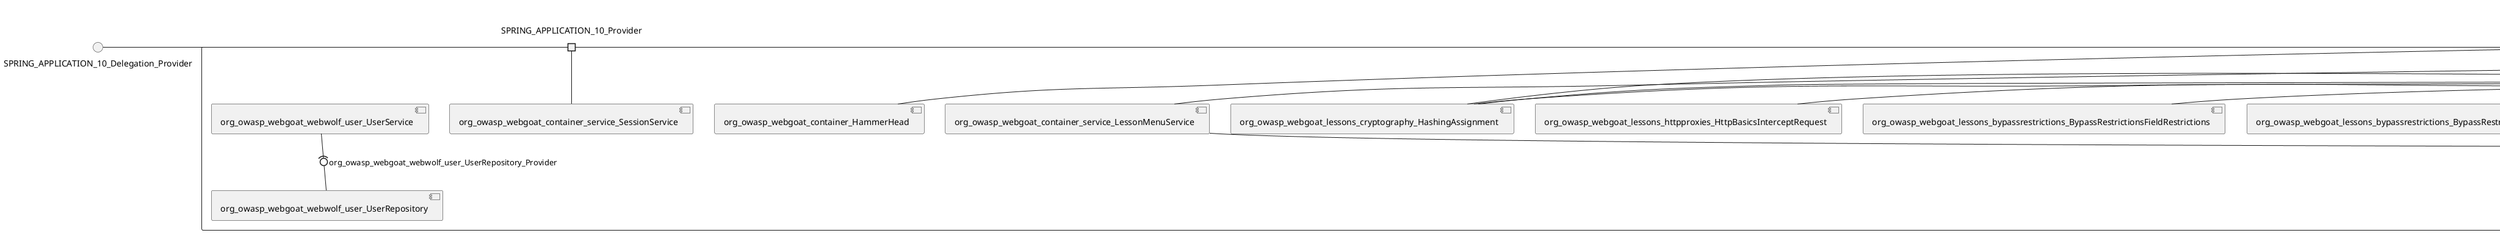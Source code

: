 @startuml
skinparam fixCircleLabelOverlapping true
skinparam componentStyle uml2
() SPRING_APPLICATION_10_Delegation_Provider
() SPRING_APPLICATION_11_Delegation_Provider
() SPRING_APPLICATION_2_Delegation_Provider
() SPRING_APPLICATION_3_Delegation_Provider
() SPRING_APPLICATION_4_Delegation_Provider
() SPRING_APPLICATION_5_Delegation_Provider
() SPRING_APPLICATION_6_Delegation_Provider
() SPRING_APPLICATION_7_Delegation_Provider
() SPRING_APPLICATION_8_Delegation_Provider
() SPRING_APPLICATION_9_Delegation_Provider
() SPRING_APPLICATION_BypassRestrictions_FieldRestrictions_POST_Delegation_Provider
() SPRING_APPLICATION_BypassRestrictions_frontendValidation_POST_Delegation_Provider
() SPRING_APPLICATION_ChromeDevTools_dummy_POST_Delegation_Provider
() SPRING_APPLICATION_ChromeDevTools_network_POST_Delegation_Provider
() SPRING_APPLICATION_CrossSiteScriptingStored_stored_xss_POST_Delegation_Provider
() SPRING_APPLICATION_CrossSiteScriptingStored_stored_xss_follow_up_POST_Delegation_Provider
() SPRING_APPLICATION_CrossSiteScripting_attack1_POST_Delegation_Provider
() SPRING_APPLICATION_CrossSiteScripting_attack3_POST_Delegation_Provider
() SPRING_APPLICATION_CrossSiteScripting_attack4_POST_Delegation_Provider
() SPRING_APPLICATION_CrossSiteScripting_attack5a_GET_Delegation_Provider
() SPRING_APPLICATION_CrossSiteScripting_attack6a_POST_Delegation_Provider
() SPRING_APPLICATION_CrossSiteScripting_dom_follow_up_POST_Delegation_Provider
() SPRING_APPLICATION_CrossSiteScripting_phone_home_xss_POST_Delegation_Provider
() SPRING_APPLICATION_CrossSiteScripting_quiz_GET_POST_Delegation_Provider
() SPRING_APPLICATION_Delegation_Provider
() SPRING_APPLICATION_GET_10_Delegation_Provider
() SPRING_APPLICATION_GET_11_Delegation_Provider
() SPRING_APPLICATION_GET_12_Delegation_Provider
() SPRING_APPLICATION_GET_13_Delegation_Provider
() SPRING_APPLICATION_GET_14_Delegation_Provider
() SPRING_APPLICATION_GET_2_Delegation_Provider
() SPRING_APPLICATION_GET_3_Delegation_Provider
() SPRING_APPLICATION_GET_4_Delegation_Provider
() SPRING_APPLICATION_GET_5_Delegation_Provider
() SPRING_APPLICATION_GET_6_Delegation_Provider
() SPRING_APPLICATION_GET_7_Delegation_Provider
() SPRING_APPLICATION_GET_8_Delegation_Provider
() SPRING_APPLICATION_GET_9_Delegation_Provider
() SPRING_APPLICATION_GET_Delegation_Provider
() SPRING_APPLICATION_HtmlTampering_task_POST_Delegation_Provider
() SPRING_APPLICATION_HttpBasics_attack1_POST_Delegation_Provider
() SPRING_APPLICATION_HttpBasics_attack2_POST_Delegation_Provider
() SPRING_APPLICATION_IDOR_diff_attributes_POST_Delegation_Provider
() SPRING_APPLICATION_IDOR_login_POST_Delegation_Provider
() SPRING_APPLICATION_IDOR_profile_alt_path_POST_Delegation_Provider
() SPRING_APPLICATION_InsecureDeserialization_task_POST_Delegation_Provider
() SPRING_APPLICATION_InsecureLogin_Delegation_Provider
() SPRING_APPLICATION_JWT_decode_POST_Delegation_Provider
() SPRING_APPLICATION_JWT_jku_Delegation_Provider
() SPRING_APPLICATION_JWT_kid_Delegation_Provider
() SPRING_APPLICATION_JWT_quiz_GET_POST_Delegation_Provider
() SPRING_APPLICATION_JWT_refresh_Delegation_Provider
() SPRING_APPLICATION_JWT_secret_POST_Delegation_Provider
() SPRING_APPLICATION_JWT_votings_Delegation_Provider
() SPRING_APPLICATION_LogSpoofing_log_bleeding_POST_Delegation_Provider
() SPRING_APPLICATION_LogSpoofing_log_spoofing_POST_Delegation_Provider
() SPRING_APPLICATION_POST_10_Delegation_Provider
() SPRING_APPLICATION_POST_11_Delegation_Provider
() SPRING_APPLICATION_POST_12_Delegation_Provider
() SPRING_APPLICATION_POST_13_Delegation_Provider
() SPRING_APPLICATION_POST_14_Delegation_Provider
() SPRING_APPLICATION_POST_15_Delegation_Provider
() SPRING_APPLICATION_POST_16_Delegation_Provider
() SPRING_APPLICATION_POST_17_Delegation_Provider
() SPRING_APPLICATION_POST_18_Delegation_Provider
() SPRING_APPLICATION_POST_2_Delegation_Provider
() SPRING_APPLICATION_POST_3_Delegation_Provider
() SPRING_APPLICATION_POST_4_Delegation_Provider
() SPRING_APPLICATION_POST_5_Delegation_Provider
() SPRING_APPLICATION_POST_6_Delegation_Provider
() SPRING_APPLICATION_POST_7_Delegation_Provider
() SPRING_APPLICATION_POST_8_Delegation_Provider
() SPRING_APPLICATION_POST_9_Delegation_Provider
() SPRING_APPLICATION_POST_Delegation_Provider
() SPRING_APPLICATION_PUT_Delegation_Provider
() SPRING_APPLICATION_PasswordReset_ForgotPassword_create_password_reset_link_POST_Delegation_Provider
() SPRING_APPLICATION_PasswordReset_SecurityQuestions_POST_Delegation_Provider
() SPRING_APPLICATION_PasswordReset_reset_Delegation_Provider
() SPRING_APPLICATION_PasswordReset_simple_mail_reset_POST_Delegation_Provider
() SPRING_APPLICATION_PathTraversal_profile_picture_GET_Delegation_Provider
() SPRING_APPLICATION_PathTraversal_profile_picture_fix_GET_Delegation_Provider
() SPRING_APPLICATION_PathTraversal_profile_upload_POST_Delegation_Provider
() SPRING_APPLICATION_PathTraversal_profile_upload_fix_POST_Delegation_Provider
() SPRING_APPLICATION_PathTraversal_profile_upload_remove_user_input_POST_Delegation_Provider
() SPRING_APPLICATION_PathTraversal_random_POST_Delegation_Provider
() SPRING_APPLICATION_PathTraversal_random_picture_GET_Delegation_Provider
() SPRING_APPLICATION_PathTraversal_zip_slip_Delegation_Provider
() SPRING_APPLICATION_SSRF_task1_POST_Delegation_Provider
() SPRING_APPLICATION_SSRF_task2_POST_Delegation_Provider
() SPRING_APPLICATION_SecurePasswords_assignment_POST_Delegation_Provider
() SPRING_APPLICATION_SqlInjectionAdvanced_attack6a_POST_Delegation_Provider
() SPRING_APPLICATION_SqlInjectionAdvanced_attack6b_POST_Delegation_Provider
() SPRING_APPLICATION_SqlInjectionAdvanced_challenge_Login_POST_Delegation_Provider
() SPRING_APPLICATION_SqlInjectionAdvanced_challenge_PUT_Delegation_Provider
() SPRING_APPLICATION_SqlInjectionAdvanced_quiz_GET_POST_Delegation_Provider
() SPRING_APPLICATION_SqlInjectionMitigations_attack10a_POST_Delegation_Provider
() SPRING_APPLICATION_SqlInjectionMitigations_attack10b_POST_Delegation_Provider
() SPRING_APPLICATION_SqlInjectionMitigations_attack12a_POST_Delegation_Provider
() SPRING_APPLICATION_SqlInjectionMitigations_servers_GET_Delegation_Provider
() SPRING_APPLICATION_SqlInjection_assignment5a_POST_Delegation_Provider
() SPRING_APPLICATION_SqlInjection_assignment5b_POST_Delegation_Provider
() SPRING_APPLICATION_SqlInjection_attack10_POST_Delegation_Provider
() SPRING_APPLICATION_SqlInjection_attack2_POST_Delegation_Provider
() SPRING_APPLICATION_SqlInjection_attack3_POST_Delegation_Provider
() SPRING_APPLICATION_SqlInjection_attack4_POST_Delegation_Provider
() SPRING_APPLICATION_SqlInjection_attack5_POST_Delegation_Provider
() SPRING_APPLICATION_SqlInjection_attack8_POST_Delegation_Provider
() SPRING_APPLICATION_SqlInjection_attack9_POST_Delegation_Provider
() SPRING_APPLICATION_SqlOnlyInputValidationOnKeywords_attack_POST_Delegation_Provider
() SPRING_APPLICATION_SqlOnlyInputValidation_attack_POST_Delegation_Provider
() SPRING_APPLICATION_VulnerableComponents_attack1_POST_Delegation_Provider
() SPRING_APPLICATION_WebWolf_GET_Delegation_Provider
() SPRING_APPLICATION_WebWolf_landing_Delegation_Provider
() SPRING_APPLICATION_WebWolf_mail_Delegation_Provider
() SPRING_APPLICATION_challenge_1_POST_Delegation_Provider
() SPRING_APPLICATION_challenge_5_POST_Delegation_Provider
() SPRING_APPLICATION_challenge_7_Delegation_Provider
() SPRING_APPLICATION_challenge_8_Delegation_Provider
() SPRING_APPLICATION_challenge_logo_Delegation_Provider
() SPRING_APPLICATION_cia_quiz_GET_POST_Delegation_Provider
() SPRING_APPLICATION_clientSideFiltering_attack1_POST_Delegation_Provider
() SPRING_APPLICATION_clientSideFiltering_challenge_store_coupons_GET_Delegation_Provider
() SPRING_APPLICATION_clientSideFiltering_getItForFree_POST_Delegation_Provider
() SPRING_APPLICATION_clientSideFiltering_salaries_GET_Delegation_Provider
() SPRING_APPLICATION_crypto_encoding_basic_auth_POST_Delegation_Provider
() SPRING_APPLICATION_crypto_encoding_xor_POST_Delegation_Provider
() SPRING_APPLICATION_crypto_hashing_POST_Delegation_Provider
() SPRING_APPLICATION_crypto_secure_defaults_POST_Delegation_Provider
() SPRING_APPLICATION_crypto_signing_verify_POST_Delegation_Provider
() SPRING_APPLICATION_csrf_feedback_message_POST_Delegation_Provider
() SPRING_APPLICATION_csrf_review_POST_Delegation_Provider
() SPRING_APPLICATION_files_GET_Delegation_Provider
() SPRING_APPLICATION_fileupload_POST_Delegation_Provider
() SPRING_APPLICATION_jwt_Delegation_Provider
() SPRING_APPLICATION_landing_Delegation_Provider
() SPRING_APPLICATION_lesson_template_Delegation_Provider
() SPRING_APPLICATION_login_oauth_mvc_GET_Delegation_Provider
() SPRING_APPLICATION_mail_DELETE_GET_POST_Delegation_Provider
() SPRING_APPLICATION_register_mvc_POST_Delegation_Provider
() SPRING_APPLICATION_registration_GET_Delegation_Provider
() SPRING_APPLICATION_requests_GET_Delegation_Provider
() SPRING_APPLICATION_scoreboard_data_GET_Delegation_Provider
() SPRING_APPLICATION_server_directory_GET_Delegation_Provider
() SPRING_APPLICATION_service_debug_labels_mvc_Delegation_Provider
() SPRING_APPLICATION_service_lessonoverview_mvc_GET_Delegation_Provider
() SPRING_APPLICATION_xxe_comments_GET_Delegation_Provider
rectangle System {
[org_owasp_webgoat_container_HammerHead] [[webgoat-webgoat.repository#_IygNQtrDEe-33YgVkhXKYA]]
[org_owasp_webgoat_container_WebWolfRedirect] [[webgoat-webgoat.repository#_IygNQtrDEe-33YgVkhXKYA]]
[org_owasp_webgoat_container_controller_StartLesson] [[webgoat-webgoat.repository#_IygNQtrDEe-33YgVkhXKYA]]
[org_owasp_webgoat_container_controller_Welcome] [[webgoat-webgoat.repository#_IygNQtrDEe-33YgVkhXKYA]]
[org_owasp_webgoat_container_i18n_PluginMessages_Provider] [[webgoat-webgoat.repository#_IygNQtrDEe-33YgVkhXKYA]]
[org_owasp_webgoat_container_report_ReportCardController] [[webgoat-webgoat.repository#_IygNQtrDEe-33YgVkhXKYA]]
[org_owasp_webgoat_container_service_EnvironmentService] [[webgoat-webgoat.repository#_IygNQtrDEe-33YgVkhXKYA]]
[org_owasp_webgoat_container_service_HintService] [[webgoat-webgoat.repository#_IygNQtrDEe-33YgVkhXKYA]]
[org_owasp_webgoat_container_service_LabelDebugService] [[webgoat-webgoat.repository#_IygNQtrDEe-33YgVkhXKYA]]
[org_owasp_webgoat_container_service_LabelService] [[webgoat-webgoat.repository#_IygNQtrDEe-33YgVkhXKYA]]
[org_owasp_webgoat_container_service_LessonInfoService] [[webgoat-webgoat.repository#_IygNQtrDEe-33YgVkhXKYA]]
[org_owasp_webgoat_container_service_LessonMenuService] [[webgoat-webgoat.repository#_IygNQtrDEe-33YgVkhXKYA]]
[org_owasp_webgoat_container_service_LessonProgressService] [[webgoat-webgoat.repository#_IygNQtrDEe-33YgVkhXKYA]]
[org_owasp_webgoat_container_service_RestartLessonService] [[webgoat-webgoat.repository#_IygNQtrDEe-33YgVkhXKYA]]
[org_owasp_webgoat_container_service_SessionService] [[webgoat-webgoat.repository#_IygNQtrDEe-33YgVkhXKYA]]
[org_owasp_webgoat_container_session_LessonSession_Provider] [[webgoat-webgoat.repository#_IygNQtrDEe-33YgVkhXKYA]]
[org_owasp_webgoat_container_users_RegistrationController] [[webgoat-webgoat.repository#_IygNQtrDEe-33YgVkhXKYA]]
[org_owasp_webgoat_container_users_Scoreboard] [[webgoat-webgoat.repository#_IygNQtrDEe-33YgVkhXKYA]]
[org_owasp_webgoat_container_users_UserProgressRepository] [[webgoat-webgoat.repository#_IygNQtrDEe-33YgVkhXKYA]]
[org_owasp_webgoat_container_users_UserRepository] [[webgoat-webgoat.repository#_IygNQtrDEe-33YgVkhXKYA]]
[org_owasp_webgoat_container_users_UserService] [[webgoat-webgoat.repository#_IygNQtrDEe-33YgVkhXKYA]]
[org_owasp_webgoat_lessons_authbypass_VerifyAccount] [[webgoat-webgoat.repository#_IygNQtrDEe-33YgVkhXKYA]]
[org_owasp_webgoat_lessons_bypassrestrictions_BypassRestrictionsFieldRestrictions] [[webgoat-webgoat.repository#_IygNQtrDEe-33YgVkhXKYA]]
[org_owasp_webgoat_lessons_bypassrestrictions_BypassRestrictionsFrontendValidation] [[webgoat-webgoat.repository#_IygNQtrDEe-33YgVkhXKYA]]
[org_owasp_webgoat_lessons_challenges_FlagController] [[webgoat-webgoat.repository#_IygNQtrDEe-33YgVkhXKYA]]
[org_owasp_webgoat_lessons_challenges_challenge1_Assignment1] [[webgoat-webgoat.repository#_IygNQtrDEe-33YgVkhXKYA]]
[org_owasp_webgoat_lessons_challenges_challenge1_ImageServlet] [[webgoat-webgoat.repository#_IygNQtrDEe-33YgVkhXKYA]]
[org_owasp_webgoat_lessons_challenges_challenge5_Assignment5] [[webgoat-webgoat.repository#_IygNQtrDEe-33YgVkhXKYA]]
[org_owasp_webgoat_lessons_challenges_challenge7_Assignment7] [[webgoat-webgoat.repository#_IygNQtrDEe-33YgVkhXKYA]]
[org_owasp_webgoat_lessons_challenges_challenge8_Assignment8] [[webgoat-webgoat.repository#_IygNQtrDEe-33YgVkhXKYA]]
[org_owasp_webgoat_lessons_chromedevtools_NetworkDummy] [[webgoat-webgoat.repository#_IygNQtrDEe-33YgVkhXKYA]]
[org_owasp_webgoat_lessons_chromedevtools_NetworkLesson] [[webgoat-webgoat.repository#_IygNQtrDEe-33YgVkhXKYA]]
[org_owasp_webgoat_lessons_cia_CIAQuiz] [[webgoat-webgoat.repository#_IygNQtrDEe-33YgVkhXKYA]]
[org_owasp_webgoat_lessons_clientsidefiltering_ClientSideFilteringAssignment] [[webgoat-webgoat.repository#_IygNQtrDEe-33YgVkhXKYA]]
[org_owasp_webgoat_lessons_clientsidefiltering_ClientSideFilteringFreeAssignment] [[webgoat-webgoat.repository#_IygNQtrDEe-33YgVkhXKYA]]
[org_owasp_webgoat_lessons_clientsidefiltering_Salaries] [[webgoat-webgoat.repository#_IygNQtrDEe-33YgVkhXKYA]]
[org_owasp_webgoat_lessons_clientsidefiltering_ShopEndpoint] [[webgoat-webgoat.repository#_IygNQtrDEe-33YgVkhXKYA]]
[org_owasp_webgoat_lessons_cryptography_EncodingAssignment] [[webgoat-webgoat.repository#_IygNQtrDEe-33YgVkhXKYA]]
[org_owasp_webgoat_lessons_cryptography_HashingAssignment] [[webgoat-webgoat.repository#_IygNQtrDEe-33YgVkhXKYA]]
[org_owasp_webgoat_lessons_cryptography_SecureDefaultsAssignment] [[webgoat-webgoat.repository#_IygNQtrDEe-33YgVkhXKYA]]
[org_owasp_webgoat_lessons_cryptography_SigningAssignment] [[webgoat-webgoat.repository#_IygNQtrDEe-33YgVkhXKYA]]
[org_owasp_webgoat_lessons_cryptography_XOREncodingAssignment] [[webgoat-webgoat.repository#_IygNQtrDEe-33YgVkhXKYA]]
[org_owasp_webgoat_lessons_csrf_CSRFConfirmFlag1] [[webgoat-webgoat.repository#_IygNQtrDEe-33YgVkhXKYA]]
[org_owasp_webgoat_lessons_csrf_CSRFFeedback] [[webgoat-webgoat.repository#_IygNQtrDEe-33YgVkhXKYA]]
[org_owasp_webgoat_lessons_csrf_CSRFGetFlag] [[webgoat-webgoat.repository#_IygNQtrDEe-33YgVkhXKYA]]
[org_owasp_webgoat_lessons_csrf_CSRFLogin] [[webgoat-webgoat.repository#_IygNQtrDEe-33YgVkhXKYA]]
[org_owasp_webgoat_lessons_csrf_ForgedReviews] [[webgoat-webgoat.repository#_IygNQtrDEe-33YgVkhXKYA]]
[org_owasp_webgoat_lessons_deserialization_InsecureDeserializationTask] [[webgoat-webgoat.repository#_IygNQtrDEe-33YgVkhXKYA]]
[org_owasp_webgoat_lessons_hijacksession_HijackSessionAssignment] [[webgoat-webgoat.repository#_IygNQtrDEe-33YgVkhXKYA]]
[org_owasp_webgoat_lessons_htmltampering_HtmlTamperingTask] [[webgoat-webgoat.repository#_IygNQtrDEe-33YgVkhXKYA]]
[org_owasp_webgoat_lessons_httpbasics_HttpBasicsLesson] [[webgoat-webgoat.repository#_IygNQtrDEe-33YgVkhXKYA]]
[org_owasp_webgoat_lessons_httpbasics_HttpBasicsQuiz] [[webgoat-webgoat.repository#_IygNQtrDEe-33YgVkhXKYA]]
[org_owasp_webgoat_lessons_httpproxies_HttpBasicsInterceptRequest] [[webgoat-webgoat.repository#_IygNQtrDEe-33YgVkhXKYA]]
[org_owasp_webgoat_lessons_idor_IDORDiffAttributes] [[webgoat-webgoat.repository#_IygNQtrDEe-33YgVkhXKYA]]
[org_owasp_webgoat_lessons_idor_IDOREditOtherProfile] [[webgoat-webgoat.repository#_IygNQtrDEe-33YgVkhXKYA]]
[org_owasp_webgoat_lessons_idor_IDORLogin] [[webgoat-webgoat.repository#_IygNQtrDEe-33YgVkhXKYA]]
[org_owasp_webgoat_lessons_idor_IDORViewOtherProfile] [[webgoat-webgoat.repository#_IygNQtrDEe-33YgVkhXKYA]]
[org_owasp_webgoat_lessons_idor_IDORViewOwnProfile] [[webgoat-webgoat.repository#_IygNQtrDEe-33YgVkhXKYA]]
[org_owasp_webgoat_lessons_idor_IDORViewOwnProfileAltUrl] [[webgoat-webgoat.repository#_IygNQtrDEe-33YgVkhXKYA]]
[org_owasp_webgoat_lessons_insecurelogin_InsecureLoginTask] [[webgoat-webgoat.repository#_IygNQtrDEe-33YgVkhXKYA]]
[org_owasp_webgoat_lessons_jwt_JWTDecodeEndpoint] [[webgoat-webgoat.repository#_IygNQtrDEe-33YgVkhXKYA]]
[org_owasp_webgoat_lessons_jwt_JWTQuiz] [[webgoat-webgoat.repository#_IygNQtrDEe-33YgVkhXKYA]]
[org_owasp_webgoat_lessons_jwt_JWTRefreshEndpoint] [[webgoat-webgoat.repository#_IygNQtrDEe-33YgVkhXKYA]]
[org_owasp_webgoat_lessons_jwt_JWTSecretKeyEndpoint] [[webgoat-webgoat.repository#_IygNQtrDEe-33YgVkhXKYA]]
[org_owasp_webgoat_lessons_jwt_JWTVotesEndpoint] [[webgoat-webgoat.repository#_IygNQtrDEe-33YgVkhXKYA]]
[org_owasp_webgoat_lessons_jwt_claimmisuse_JWTHeaderJKUEndpoint] [[webgoat-webgoat.repository#_IygNQtrDEe-33YgVkhXKYA]]
[org_owasp_webgoat_lessons_jwt_claimmisuse_JWTHeaderKIDEndpoint] [[webgoat-webgoat.repository#_IygNQtrDEe-33YgVkhXKYA]]
[org_owasp_webgoat_lessons_lessontemplate_SampleAttack] [[webgoat-webgoat.repository#_IygNQtrDEe-33YgVkhXKYA]]
[org_owasp_webgoat_lessons_logging_LogBleedingTask] [[webgoat-webgoat.repository#_IygNQtrDEe-33YgVkhXKYA]]
[org_owasp_webgoat_lessons_logging_LogSpoofingTask] [[webgoat-webgoat.repository#_IygNQtrDEe-33YgVkhXKYA]]
[org_owasp_webgoat_lessons_missingac_MissingFunctionACHiddenMenus] [[webgoat-webgoat.repository#_IygNQtrDEe-33YgVkhXKYA]]
[org_owasp_webgoat_lessons_missingac_MissingFunctionACUsers] [[webgoat-webgoat.repository#_IygNQtrDEe-33YgVkhXKYA]]
[org_owasp_webgoat_lessons_missingac_MissingFunctionACYourHash] [[webgoat-webgoat.repository#_IygNQtrDEe-33YgVkhXKYA]]
[org_owasp_webgoat_lessons_missingac_MissingFunctionACYourHashAdmin] [[webgoat-webgoat.repository#_IygNQtrDEe-33YgVkhXKYA]]
[org_owasp_webgoat_lessons_passwordreset_QuestionsAssignment] [[webgoat-webgoat.repository#_IygNQtrDEe-33YgVkhXKYA]]
[org_owasp_webgoat_lessons_passwordreset_ResetLinkAssignment] [[webgoat-webgoat.repository#_IygNQtrDEe-33YgVkhXKYA]]
[org_owasp_webgoat_lessons_passwordreset_ResetLinkAssignmentForgotPassword] [[webgoat-webgoat.repository#_IygNQtrDEe-33YgVkhXKYA]]
[org_owasp_webgoat_lessons_passwordreset_SecurityQuestionAssignment] [[webgoat-webgoat.repository#_IygNQtrDEe-33YgVkhXKYA]]
[org_owasp_webgoat_lessons_passwordreset_SimpleMailAssignment] [[webgoat-webgoat.repository#_IygNQtrDEe-33YgVkhXKYA]]
[org_owasp_webgoat_lessons_pathtraversal_ProfileUpload] [[webgoat-webgoat.repository#_IygNQtrDEe-33YgVkhXKYA]]
[org_owasp_webgoat_lessons_pathtraversal_ProfileUploadFix] [[webgoat-webgoat.repository#_IygNQtrDEe-33YgVkhXKYA]]
[org_owasp_webgoat_lessons_pathtraversal_ProfileUploadRemoveUserInput] [[webgoat-webgoat.repository#_IygNQtrDEe-33YgVkhXKYA]]
[org_owasp_webgoat_lessons_pathtraversal_ProfileUploadRetrieval] [[webgoat-webgoat.repository#_IygNQtrDEe-33YgVkhXKYA]]
[org_owasp_webgoat_lessons_pathtraversal_ProfileZipSlip] [[webgoat-webgoat.repository#_IygNQtrDEe-33YgVkhXKYA]]
[org_owasp_webgoat_lessons_securepasswords_SecurePasswordsAssignment] [[webgoat-webgoat.repository#_IygNQtrDEe-33YgVkhXKYA]]
[org_owasp_webgoat_lessons_spoofcookie_SpoofCookieAssignment] [[webgoat-webgoat.repository#_IygNQtrDEe-33YgVkhXKYA]]
[org_owasp_webgoat_lessons_sqlinjection_advanced_SqlInjectionChallenge] [[webgoat-webgoat.repository#_IygNQtrDEe-33YgVkhXKYA]]
[org_owasp_webgoat_lessons_sqlinjection_advanced_SqlInjectionChallengeLogin] [[webgoat-webgoat.repository#_IygNQtrDEe-33YgVkhXKYA]]
[org_owasp_webgoat_lessons_sqlinjection_advanced_SqlInjectionLesson6a] [[webgoat-webgoat.repository#_IygNQtrDEe-33YgVkhXKYA]]
[org_owasp_webgoat_lessons_sqlinjection_advanced_SqlInjectionLesson6b] [[webgoat-webgoat.repository#_IygNQtrDEe-33YgVkhXKYA]]
[org_owasp_webgoat_lessons_sqlinjection_advanced_SqlInjectionQuiz] [[webgoat-webgoat.repository#_IygNQtrDEe-33YgVkhXKYA]]
[org_owasp_webgoat_lessons_sqlinjection_introduction_SqlInjectionLesson10] [[webgoat-webgoat.repository#_IygNQtrDEe-33YgVkhXKYA]]
[org_owasp_webgoat_lessons_sqlinjection_introduction_SqlInjectionLesson2] [[webgoat-webgoat.repository#_IygNQtrDEe-33YgVkhXKYA]]
[org_owasp_webgoat_lessons_sqlinjection_introduction_SqlInjectionLesson3] [[webgoat-webgoat.repository#_IygNQtrDEe-33YgVkhXKYA]]
[org_owasp_webgoat_lessons_sqlinjection_introduction_SqlInjectionLesson4] [[webgoat-webgoat.repository#_IygNQtrDEe-33YgVkhXKYA]]
[org_owasp_webgoat_lessons_sqlinjection_introduction_SqlInjectionLesson5] [[webgoat-webgoat.repository#_IygNQtrDEe-33YgVkhXKYA]]
[org_owasp_webgoat_lessons_sqlinjection_introduction_SqlInjectionLesson5a] [[webgoat-webgoat.repository#_IygNQtrDEe-33YgVkhXKYA]]
[org_owasp_webgoat_lessons_sqlinjection_introduction_SqlInjectionLesson5b] [[webgoat-webgoat.repository#_IygNQtrDEe-33YgVkhXKYA]]
[org_owasp_webgoat_lessons_sqlinjection_introduction_SqlInjectionLesson8] [[webgoat-webgoat.repository#_IygNQtrDEe-33YgVkhXKYA]]
[org_owasp_webgoat_lessons_sqlinjection_introduction_SqlInjectionLesson9] [[webgoat-webgoat.repository#_IygNQtrDEe-33YgVkhXKYA]]
[org_owasp_webgoat_lessons_sqlinjection_mitigation_Servers] [[webgoat-webgoat.repository#_IygNQtrDEe-33YgVkhXKYA]]
[org_owasp_webgoat_lessons_sqlinjection_mitigation_SqlInjectionLesson10a] [[webgoat-webgoat.repository#_IygNQtrDEe-33YgVkhXKYA]]
[org_owasp_webgoat_lessons_sqlinjection_mitigation_SqlInjectionLesson10b] [[webgoat-webgoat.repository#_IygNQtrDEe-33YgVkhXKYA]]
[org_owasp_webgoat_lessons_sqlinjection_mitigation_SqlInjectionLesson13] [[webgoat-webgoat.repository#_IygNQtrDEe-33YgVkhXKYA]]
[org_owasp_webgoat_lessons_sqlinjection_mitigation_SqlOnlyInputValidation] [[webgoat-webgoat.repository#_IygNQtrDEe-33YgVkhXKYA]]
[org_owasp_webgoat_lessons_sqlinjection_mitigation_SqlOnlyInputValidationOnKeywords] [[webgoat-webgoat.repository#_IygNQtrDEe-33YgVkhXKYA]]
[org_owasp_webgoat_lessons_ssrf_SSRFTask1] [[webgoat-webgoat.repository#_IygNQtrDEe-33YgVkhXKYA]]
[org_owasp_webgoat_lessons_ssrf_SSRFTask2] [[webgoat-webgoat.repository#_IygNQtrDEe-33YgVkhXKYA]]
[org_owasp_webgoat_lessons_vulnerablecomponents_VulnerableComponentsLesson] [[webgoat-webgoat.repository#_IygNQtrDEe-33YgVkhXKYA]]
[org_owasp_webgoat_lessons_webwolfintroduction_LandingAssignment] [[webgoat-webgoat.repository#_IygNQtrDEe-33YgVkhXKYA]]
[org_owasp_webgoat_lessons_webwolfintroduction_MailAssignment] [[webgoat-webgoat.repository#_IygNQtrDEe-33YgVkhXKYA]]
[org_owasp_webgoat_lessons_xss_CrossSiteScriptingLesson1] [[webgoat-webgoat.repository#_IygNQtrDEe-33YgVkhXKYA]]
[org_owasp_webgoat_lessons_xss_CrossSiteScriptingLesson5a] [[webgoat-webgoat.repository#_IygNQtrDEe-33YgVkhXKYA]]
[org_owasp_webgoat_lessons_xss_CrossSiteScriptingLesson6a] [[webgoat-webgoat.repository#_IygNQtrDEe-33YgVkhXKYA]]
[org_owasp_webgoat_lessons_xss_CrossSiteScriptingQuiz] [[webgoat-webgoat.repository#_IygNQtrDEe-33YgVkhXKYA]]
[org_owasp_webgoat_lessons_xss_DOMCrossSiteScripting] [[webgoat-webgoat.repository#_IygNQtrDEe-33YgVkhXKYA]]
[org_owasp_webgoat_lessons_xss_DOMCrossSiteScriptingVerifier] [[webgoat-webgoat.repository#_IygNQtrDEe-33YgVkhXKYA]]
[org_owasp_webgoat_lessons_xss_mitigation_CrossSiteScriptingLesson3] [[webgoat-webgoat.repository#_IygNQtrDEe-33YgVkhXKYA]]
[org_owasp_webgoat_lessons_xss_mitigation_CrossSiteScriptingLesson4] [[webgoat-webgoat.repository#_IygNQtrDEe-33YgVkhXKYA]]
[org_owasp_webgoat_lessons_xss_stored_StoredCrossSiteScriptingVerifier] [[webgoat-webgoat.repository#_IygNQtrDEe-33YgVkhXKYA]]
[org_owasp_webgoat_lessons_xss_stored_StoredXssComments] [[webgoat-webgoat.repository#_IygNQtrDEe-33YgVkhXKYA]]
[org_owasp_webgoat_lessons_xxe_BlindSendFileAssignment] [[webgoat-webgoat.repository#_IygNQtrDEe-33YgVkhXKYA]]
[org_owasp_webgoat_lessons_xxe_CommentsEndpoint] [[webgoat-webgoat.repository#_IygNQtrDEe-33YgVkhXKYA]]
[org_owasp_webgoat_lessons_xxe_ContentTypeAssignment] [[webgoat-webgoat.repository#_IygNQtrDEe-33YgVkhXKYA]]
[org_owasp_webgoat_lessons_xxe_SimpleXXE] [[webgoat-webgoat.repository#_IygNQtrDEe-33YgVkhXKYA]]
[org_owasp_webgoat_webwolf_FileServer] [[webgoat-webgoat.repository#_IygNQtrDEe-33YgVkhXKYA]]
[org_owasp_webgoat_webwolf_jwt_JWTController] [[webgoat-webgoat.repository#_IygNQtrDEe-33YgVkhXKYA]]
[org_owasp_webgoat_webwolf_mailbox_MailboxController] [[webgoat-webgoat.repository#_IygNQtrDEe-33YgVkhXKYA]]
[org_owasp_webgoat_webwolf_mailbox_MailboxRepository] [[webgoat-webgoat.repository#_IygNQtrDEe-33YgVkhXKYA]]
[org_owasp_webgoat_webwolf_requests_LandingPage] [[webgoat-webgoat.repository#_IygNQtrDEe-33YgVkhXKYA]]
[org_owasp_webgoat_webwolf_requests_Requests] [[webgoat-webgoat.repository#_IygNQtrDEe-33YgVkhXKYA]]
[org_owasp_webgoat_webwolf_user_UserRepository] [[webgoat-webgoat.repository#_IygNQtrDEe-33YgVkhXKYA]]
[org_owasp_webgoat_webwolf_user_UserService] [[webgoat-webgoat.repository#_IygNQtrDEe-33YgVkhXKYA]]
port SPRING_APPLICATION_10_Provider
SPRING_APPLICATION_10_Delegation_Provider - SPRING_APPLICATION_10_Provider
SPRING_APPLICATION_10_Provider - [org_owasp_webgoat_container_service_SessionService]
port SPRING_APPLICATION_11_Provider
SPRING_APPLICATION_11_Delegation_Provider - SPRING_APPLICATION_11_Provider
SPRING_APPLICATION_11_Provider - [org_owasp_webgoat_container_HammerHead]
port SPRING_APPLICATION_2_Provider
SPRING_APPLICATION_2_Delegation_Provider - SPRING_APPLICATION_2_Provider
SPRING_APPLICATION_2_Provider - [org_owasp_webgoat_webwolf_FileServer]
port SPRING_APPLICATION_3_Provider
SPRING_APPLICATION_3_Delegation_Provider - SPRING_APPLICATION_3_Provider
SPRING_APPLICATION_3_Provider - [org_owasp_webgoat_lessons_cryptography_HashingAssignment]
port SPRING_APPLICATION_4_Provider
SPRING_APPLICATION_4_Delegation_Provider - SPRING_APPLICATION_4_Provider
SPRING_APPLICATION_4_Provider - [org_owasp_webgoat_container_service_LessonMenuService]
port SPRING_APPLICATION_5_Provider
SPRING_APPLICATION_5_Delegation_Provider - SPRING_APPLICATION_5_Provider
SPRING_APPLICATION_5_Provider - [org_owasp_webgoat_container_service_LabelDebugService]
port SPRING_APPLICATION_6_Provider
SPRING_APPLICATION_6_Delegation_Provider - SPRING_APPLICATION_6_Provider
SPRING_APPLICATION_6_Provider - [org_owasp_webgoat_lessons_cryptography_HashingAssignment]
port SPRING_APPLICATION_7_Provider
SPRING_APPLICATION_7_Delegation_Provider - SPRING_APPLICATION_7_Provider
SPRING_APPLICATION_7_Provider - [org_owasp_webgoat_lessons_jwt_JWTSecretKeyEndpoint]
port SPRING_APPLICATION_8_Provider
SPRING_APPLICATION_8_Delegation_Provider - SPRING_APPLICATION_8_Provider
SPRING_APPLICATION_8_Provider - [org_owasp_webgoat_lessons_xxe_SimpleXXE]
port SPRING_APPLICATION_9_Provider
SPRING_APPLICATION_9_Delegation_Provider - SPRING_APPLICATION_9_Provider
SPRING_APPLICATION_9_Provider - [org_owasp_webgoat_lessons_httpproxies_HttpBasicsInterceptRequest]
port SPRING_APPLICATION_BypassRestrictions_FieldRestrictions_POST_Provider
SPRING_APPLICATION_BypassRestrictions_FieldRestrictions_POST_Delegation_Provider - SPRING_APPLICATION_BypassRestrictions_FieldRestrictions_POST_Provider
SPRING_APPLICATION_BypassRestrictions_FieldRestrictions_POST_Provider - [org_owasp_webgoat_lessons_bypassrestrictions_BypassRestrictionsFieldRestrictions]
port SPRING_APPLICATION_BypassRestrictions_frontendValidation_POST_Provider
SPRING_APPLICATION_BypassRestrictions_frontendValidation_POST_Delegation_Provider - SPRING_APPLICATION_BypassRestrictions_frontendValidation_POST_Provider
SPRING_APPLICATION_BypassRestrictions_frontendValidation_POST_Provider - [org_owasp_webgoat_lessons_bypassrestrictions_BypassRestrictionsFrontendValidation]
port SPRING_APPLICATION_ChromeDevTools_dummy_POST_Provider
SPRING_APPLICATION_ChromeDevTools_dummy_POST_Delegation_Provider - SPRING_APPLICATION_ChromeDevTools_dummy_POST_Provider
SPRING_APPLICATION_ChromeDevTools_dummy_POST_Provider - [org_owasp_webgoat_lessons_chromedevtools_NetworkDummy]
port SPRING_APPLICATION_ChromeDevTools_network_POST_Provider
SPRING_APPLICATION_ChromeDevTools_network_POST_Delegation_Provider - SPRING_APPLICATION_ChromeDevTools_network_POST_Provider
SPRING_APPLICATION_ChromeDevTools_network_POST_Provider - [org_owasp_webgoat_lessons_chromedevtools_NetworkLesson]
port SPRING_APPLICATION_CrossSiteScriptingStored_stored_xss_POST_Provider
SPRING_APPLICATION_CrossSiteScriptingStored_stored_xss_POST_Delegation_Provider - SPRING_APPLICATION_CrossSiteScriptingStored_stored_xss_POST_Provider
SPRING_APPLICATION_CrossSiteScriptingStored_stored_xss_POST_Provider - [org_owasp_webgoat_lessons_xss_stored_StoredXssComments]
port SPRING_APPLICATION_CrossSiteScriptingStored_stored_xss_follow_up_POST_Provider
SPRING_APPLICATION_CrossSiteScriptingStored_stored_xss_follow_up_POST_Delegation_Provider - SPRING_APPLICATION_CrossSiteScriptingStored_stored_xss_follow_up_POST_Provider
SPRING_APPLICATION_CrossSiteScriptingStored_stored_xss_follow_up_POST_Provider - [org_owasp_webgoat_lessons_xss_stored_StoredCrossSiteScriptingVerifier]
port SPRING_APPLICATION_CrossSiteScripting_attack1_POST_Provider
SPRING_APPLICATION_CrossSiteScripting_attack1_POST_Delegation_Provider - SPRING_APPLICATION_CrossSiteScripting_attack1_POST_Provider
SPRING_APPLICATION_CrossSiteScripting_attack1_POST_Provider - [org_owasp_webgoat_lessons_xss_CrossSiteScriptingLesson1]
port SPRING_APPLICATION_CrossSiteScripting_attack3_POST_Provider
SPRING_APPLICATION_CrossSiteScripting_attack3_POST_Delegation_Provider - SPRING_APPLICATION_CrossSiteScripting_attack3_POST_Provider
SPRING_APPLICATION_CrossSiteScripting_attack3_POST_Provider - [org_owasp_webgoat_lessons_xss_mitigation_CrossSiteScriptingLesson3]
port SPRING_APPLICATION_CrossSiteScripting_attack4_POST_Provider
SPRING_APPLICATION_CrossSiteScripting_attack4_POST_Delegation_Provider - SPRING_APPLICATION_CrossSiteScripting_attack4_POST_Provider
SPRING_APPLICATION_CrossSiteScripting_attack4_POST_Provider - [org_owasp_webgoat_lessons_xss_mitigation_CrossSiteScriptingLesson4]
port SPRING_APPLICATION_CrossSiteScripting_attack5a_GET_Provider
SPRING_APPLICATION_CrossSiteScripting_attack5a_GET_Delegation_Provider - SPRING_APPLICATION_CrossSiteScripting_attack5a_GET_Provider
SPRING_APPLICATION_CrossSiteScripting_attack5a_GET_Provider - [org_owasp_webgoat_lessons_xss_CrossSiteScriptingLesson5a]
port SPRING_APPLICATION_CrossSiteScripting_attack6a_POST_Provider
SPRING_APPLICATION_CrossSiteScripting_attack6a_POST_Delegation_Provider - SPRING_APPLICATION_CrossSiteScripting_attack6a_POST_Provider
SPRING_APPLICATION_CrossSiteScripting_attack6a_POST_Provider - [org_owasp_webgoat_lessons_xss_CrossSiteScriptingLesson6a]
port SPRING_APPLICATION_CrossSiteScripting_dom_follow_up_POST_Provider
SPRING_APPLICATION_CrossSiteScripting_dom_follow_up_POST_Delegation_Provider - SPRING_APPLICATION_CrossSiteScripting_dom_follow_up_POST_Provider
SPRING_APPLICATION_CrossSiteScripting_dom_follow_up_POST_Provider - [org_owasp_webgoat_lessons_xss_DOMCrossSiteScriptingVerifier]
port SPRING_APPLICATION_CrossSiteScripting_phone_home_xss_POST_Provider
SPRING_APPLICATION_CrossSiteScripting_phone_home_xss_POST_Delegation_Provider - SPRING_APPLICATION_CrossSiteScripting_phone_home_xss_POST_Provider
SPRING_APPLICATION_CrossSiteScripting_phone_home_xss_POST_Provider - [org_owasp_webgoat_lessons_xss_DOMCrossSiteScripting]
port SPRING_APPLICATION_CrossSiteScripting_quiz_GET_POST_Provider
SPRING_APPLICATION_CrossSiteScripting_quiz_GET_POST_Delegation_Provider - SPRING_APPLICATION_CrossSiteScripting_quiz_GET_POST_Provider
SPRING_APPLICATION_CrossSiteScripting_quiz_GET_POST_Provider - [org_owasp_webgoat_lessons_xss_CrossSiteScriptingQuiz]
port SPRING_APPLICATION_Provider
SPRING_APPLICATION_Delegation_Provider - SPRING_APPLICATION_Provider
SPRING_APPLICATION_Provider - [org_owasp_webgoat_lessons_cryptography_SigningAssignment]
port SPRING_APPLICATION_GET_10_Provider
SPRING_APPLICATION_GET_10_Delegation_Provider - SPRING_APPLICATION_GET_10_Provider
SPRING_APPLICATION_GET_10_Provider - [org_owasp_webgoat_lessons_idor_IDORViewOtherProfile]
port SPRING_APPLICATION_GET_11_Provider
SPRING_APPLICATION_GET_11_Delegation_Provider - SPRING_APPLICATION_GET_11_Provider
SPRING_APPLICATION_GET_11_Provider - [org_owasp_webgoat_container_controller_StartLesson]
port SPRING_APPLICATION_GET_12_Provider
SPRING_APPLICATION_GET_12_Delegation_Provider - SPRING_APPLICATION_GET_12_Provider
SPRING_APPLICATION_GET_12_Provider - [org_owasp_webgoat_lessons_spoofcookie_SpoofCookieAssignment]
port SPRING_APPLICATION_GET_13_Provider
SPRING_APPLICATION_GET_13_Delegation_Provider - SPRING_APPLICATION_GET_13_Provider
SPRING_APPLICATION_GET_13_Provider - [org_owasp_webgoat_container_service_HintService]
port SPRING_APPLICATION_GET_14_Provider
SPRING_APPLICATION_GET_14_Delegation_Provider - SPRING_APPLICATION_GET_14_Provider
SPRING_APPLICATION_GET_14_Provider - [org_owasp_webgoat_container_report_ReportCardController]
port SPRING_APPLICATION_GET_2_Provider
SPRING_APPLICATION_GET_2_Delegation_Provider - SPRING_APPLICATION_GET_2_Provider
SPRING_APPLICATION_GET_2_Provider - [org_owasp_webgoat_lessons_xss_stored_StoredXssComments]
port SPRING_APPLICATION_GET_3_Provider
SPRING_APPLICATION_GET_3_Delegation_Provider - SPRING_APPLICATION_GET_3_Provider
SPRING_APPLICATION_GET_3_Provider - [org_owasp_webgoat_lessons_csrf_ForgedReviews]
port SPRING_APPLICATION_GET_4_Provider
SPRING_APPLICATION_GET_4_Delegation_Provider - SPRING_APPLICATION_GET_4_Provider
SPRING_APPLICATION_GET_4_Provider - [org_owasp_webgoat_lessons_cryptography_EncodingAssignment]
port SPRING_APPLICATION_GET_5_Provider
SPRING_APPLICATION_GET_5_Delegation_Provider - SPRING_APPLICATION_GET_5_Provider
SPRING_APPLICATION_GET_5_Provider - [org_owasp_webgoat_container_service_LessonInfoService]
port SPRING_APPLICATION_GET_6_Provider
SPRING_APPLICATION_GET_6_Delegation_Provider - SPRING_APPLICATION_GET_6_Provider
SPRING_APPLICATION_GET_6_Provider - [org_owasp_webgoat_container_controller_Welcome]
port SPRING_APPLICATION_GET_7_Provider
SPRING_APPLICATION_GET_7_Delegation_Provider - SPRING_APPLICATION_GET_7_Provider
SPRING_APPLICATION_GET_7_Provider - [org_owasp_webgoat_container_service_RestartLessonService]
port SPRING_APPLICATION_GET_8_Provider
SPRING_APPLICATION_GET_8_Delegation_Provider - SPRING_APPLICATION_GET_8_Provider
SPRING_APPLICATION_GET_8_Provider - [org_owasp_webgoat_container_service_LabelService]
port SPRING_APPLICATION_GET_9_Provider
SPRING_APPLICATION_GET_9_Delegation_Provider - SPRING_APPLICATION_GET_9_Provider
SPRING_APPLICATION_GET_9_Provider - [org_owasp_webgoat_lessons_missingac_MissingFunctionACUsers]
port SPRING_APPLICATION_GET_Provider
SPRING_APPLICATION_GET_Delegation_Provider - SPRING_APPLICATION_GET_Provider
SPRING_APPLICATION_GET_Provider - [org_owasp_webgoat_lessons_idor_IDORViewOwnProfile]
port SPRING_APPLICATION_HtmlTampering_task_POST_Provider
SPRING_APPLICATION_HtmlTampering_task_POST_Delegation_Provider - SPRING_APPLICATION_HtmlTampering_task_POST_Provider
SPRING_APPLICATION_HtmlTampering_task_POST_Provider - [org_owasp_webgoat_lessons_htmltampering_HtmlTamperingTask]
port SPRING_APPLICATION_HttpBasics_attack1_POST_Provider
SPRING_APPLICATION_HttpBasics_attack1_POST_Delegation_Provider - SPRING_APPLICATION_HttpBasics_attack1_POST_Provider
SPRING_APPLICATION_HttpBasics_attack1_POST_Provider - [org_owasp_webgoat_lessons_httpbasics_HttpBasicsLesson]
port SPRING_APPLICATION_HttpBasics_attack2_POST_Provider
SPRING_APPLICATION_HttpBasics_attack2_POST_Delegation_Provider - SPRING_APPLICATION_HttpBasics_attack2_POST_Provider
SPRING_APPLICATION_HttpBasics_attack2_POST_Provider - [org_owasp_webgoat_lessons_httpbasics_HttpBasicsQuiz]
port SPRING_APPLICATION_IDOR_diff_attributes_POST_Provider
SPRING_APPLICATION_IDOR_diff_attributes_POST_Delegation_Provider - SPRING_APPLICATION_IDOR_diff_attributes_POST_Provider
SPRING_APPLICATION_IDOR_diff_attributes_POST_Provider - [org_owasp_webgoat_lessons_idor_IDORDiffAttributes]
port SPRING_APPLICATION_IDOR_login_POST_Provider
SPRING_APPLICATION_IDOR_login_POST_Delegation_Provider - SPRING_APPLICATION_IDOR_login_POST_Provider
SPRING_APPLICATION_IDOR_login_POST_Provider - [org_owasp_webgoat_lessons_idor_IDORLogin]
port SPRING_APPLICATION_IDOR_profile_alt_path_POST_Provider
SPRING_APPLICATION_IDOR_profile_alt_path_POST_Delegation_Provider - SPRING_APPLICATION_IDOR_profile_alt_path_POST_Provider
SPRING_APPLICATION_IDOR_profile_alt_path_POST_Provider - [org_owasp_webgoat_lessons_idor_IDORViewOwnProfileAltUrl]
port SPRING_APPLICATION_InsecureDeserialization_task_POST_Provider
SPRING_APPLICATION_InsecureDeserialization_task_POST_Delegation_Provider - SPRING_APPLICATION_InsecureDeserialization_task_POST_Provider
SPRING_APPLICATION_InsecureDeserialization_task_POST_Provider - [org_owasp_webgoat_lessons_deserialization_InsecureDeserializationTask]
port SPRING_APPLICATION_InsecureLogin_Provider
SPRING_APPLICATION_InsecureLogin_Delegation_Provider - SPRING_APPLICATION_InsecureLogin_Provider
SPRING_APPLICATION_InsecureLogin_Provider - [org_owasp_webgoat_lessons_insecurelogin_InsecureLoginTask]
port SPRING_APPLICATION_JWT_decode_POST_Provider
SPRING_APPLICATION_JWT_decode_POST_Delegation_Provider - SPRING_APPLICATION_JWT_decode_POST_Provider
SPRING_APPLICATION_JWT_decode_POST_Provider - [org_owasp_webgoat_lessons_jwt_JWTDecodeEndpoint]
port SPRING_APPLICATION_JWT_jku_Provider
SPRING_APPLICATION_JWT_jku_Delegation_Provider - SPRING_APPLICATION_JWT_jku_Provider
SPRING_APPLICATION_JWT_jku_Provider - [org_owasp_webgoat_lessons_jwt_claimmisuse_JWTHeaderJKUEndpoint]
port SPRING_APPLICATION_JWT_kid_Provider
SPRING_APPLICATION_JWT_kid_Delegation_Provider - SPRING_APPLICATION_JWT_kid_Provider
SPRING_APPLICATION_JWT_kid_Provider - [org_owasp_webgoat_lessons_jwt_claimmisuse_JWTHeaderKIDEndpoint]
port SPRING_APPLICATION_JWT_quiz_GET_POST_Provider
SPRING_APPLICATION_JWT_quiz_GET_POST_Delegation_Provider - SPRING_APPLICATION_JWT_quiz_GET_POST_Provider
SPRING_APPLICATION_JWT_quiz_GET_POST_Provider - [org_owasp_webgoat_lessons_jwt_JWTQuiz]
port SPRING_APPLICATION_JWT_refresh_Provider
SPRING_APPLICATION_JWT_refresh_Delegation_Provider - SPRING_APPLICATION_JWT_refresh_Provider
SPRING_APPLICATION_JWT_refresh_Provider - [org_owasp_webgoat_lessons_jwt_JWTRefreshEndpoint]
port SPRING_APPLICATION_JWT_secret_POST_Provider
SPRING_APPLICATION_JWT_secret_POST_Delegation_Provider - SPRING_APPLICATION_JWT_secret_POST_Provider
SPRING_APPLICATION_JWT_secret_POST_Provider - [org_owasp_webgoat_lessons_jwt_JWTSecretKeyEndpoint]
port SPRING_APPLICATION_JWT_votings_Provider
SPRING_APPLICATION_JWT_votings_Delegation_Provider - SPRING_APPLICATION_JWT_votings_Provider
SPRING_APPLICATION_JWT_votings_Provider - [org_owasp_webgoat_lessons_jwt_JWTVotesEndpoint]
port SPRING_APPLICATION_LogSpoofing_log_bleeding_POST_Provider
SPRING_APPLICATION_LogSpoofing_log_bleeding_POST_Delegation_Provider - SPRING_APPLICATION_LogSpoofing_log_bleeding_POST_Provider
SPRING_APPLICATION_LogSpoofing_log_bleeding_POST_Provider - [org_owasp_webgoat_lessons_logging_LogBleedingTask]
port SPRING_APPLICATION_LogSpoofing_log_spoofing_POST_Provider
SPRING_APPLICATION_LogSpoofing_log_spoofing_POST_Delegation_Provider - SPRING_APPLICATION_LogSpoofing_log_spoofing_POST_Provider
SPRING_APPLICATION_LogSpoofing_log_spoofing_POST_Provider - [org_owasp_webgoat_lessons_logging_LogSpoofingTask]
port SPRING_APPLICATION_POST_10_Provider
SPRING_APPLICATION_POST_10_Delegation_Provider - SPRING_APPLICATION_POST_10_Provider
SPRING_APPLICATION_POST_10_Provider - [org_owasp_webgoat_lessons_spoofcookie_SpoofCookieAssignment]
port SPRING_APPLICATION_POST_11_Provider
SPRING_APPLICATION_POST_11_Delegation_Provider - SPRING_APPLICATION_POST_11_Provider
SPRING_APPLICATION_POST_11_Provider - [org_owasp_webgoat_lessons_csrf_CSRFConfirmFlag1]
port SPRING_APPLICATION_POST_12_Provider
SPRING_APPLICATION_POST_12_Delegation_Provider - SPRING_APPLICATION_POST_12_Provider
SPRING_APPLICATION_POST_12_Provider - [org_owasp_webgoat_lessons_passwordreset_QuestionsAssignment]
port SPRING_APPLICATION_POST_13_Provider
SPRING_APPLICATION_POST_13_Delegation_Provider - SPRING_APPLICATION_POST_13_Provider
SPRING_APPLICATION_POST_13_Provider - [org_owasp_webgoat_lessons_csrf_CSRFFeedback]
port SPRING_APPLICATION_POST_14_Provider
SPRING_APPLICATION_POST_14_Delegation_Provider - SPRING_APPLICATION_POST_14_Provider
SPRING_APPLICATION_POST_14_Provider - [org_owasp_webgoat_lessons_hijacksession_HijackSessionAssignment]
port SPRING_APPLICATION_POST_15_Provider
SPRING_APPLICATION_POST_15_Delegation_Provider - SPRING_APPLICATION_POST_15_Provider
SPRING_APPLICATION_POST_15_Provider - [org_owasp_webgoat_lessons_chromedevtools_NetworkLesson]
port SPRING_APPLICATION_POST_16_Provider
SPRING_APPLICATION_POST_16_Delegation_Provider - SPRING_APPLICATION_POST_16_Provider
SPRING_APPLICATION_POST_16_Provider - [org_owasp_webgoat_lessons_missingac_MissingFunctionACUsers]
port SPRING_APPLICATION_POST_17_Provider
SPRING_APPLICATION_POST_17_Delegation_Provider - SPRING_APPLICATION_POST_17_Provider
SPRING_APPLICATION_POST_17_Provider - [org_owasp_webgoat_lessons_xxe_SimpleXXE]
port SPRING_APPLICATION_POST_18_Provider
SPRING_APPLICATION_POST_18_Delegation_Provider - SPRING_APPLICATION_POST_18_Provider
SPRING_APPLICATION_POST_18_Provider - [org_owasp_webgoat_lessons_authbypass_VerifyAccount]
port SPRING_APPLICATION_POST_2_Provider
SPRING_APPLICATION_POST_2_Delegation_Provider - SPRING_APPLICATION_POST_2_Provider
SPRING_APPLICATION_POST_2_Provider - [org_owasp_webgoat_lessons_csrf_CSRFGetFlag]
port SPRING_APPLICATION_POST_3_Provider
SPRING_APPLICATION_POST_3_Delegation_Provider - SPRING_APPLICATION_POST_3_Provider
SPRING_APPLICATION_POST_3_Provider - [org_owasp_webgoat_lessons_missingac_MissingFunctionACHiddenMenus]
port SPRING_APPLICATION_POST_4_Provider
SPRING_APPLICATION_POST_4_Delegation_Provider - SPRING_APPLICATION_POST_4_Provider
SPRING_APPLICATION_POST_4_Provider - [org_owasp_webgoat_lessons_missingac_MissingFunctionACYourHashAdmin]
port SPRING_APPLICATION_POST_5_Provider
SPRING_APPLICATION_POST_5_Delegation_Provider - SPRING_APPLICATION_POST_5_Provider
SPRING_APPLICATION_POST_5_Provider - [org_owasp_webgoat_lessons_challenges_FlagController]
port SPRING_APPLICATION_POST_6_Provider
SPRING_APPLICATION_POST_6_Delegation_Provider - SPRING_APPLICATION_POST_6_Provider
SPRING_APPLICATION_POST_6_Provider - [org_owasp_webgoat_lessons_missingac_MissingFunctionACYourHash]
port SPRING_APPLICATION_POST_7_Provider
SPRING_APPLICATION_POST_7_Delegation_Provider - SPRING_APPLICATION_POST_7_Provider
SPRING_APPLICATION_POST_7_Provider - [org_owasp_webgoat_lessons_xxe_BlindSendFileAssignment]
port SPRING_APPLICATION_POST_8_Provider
SPRING_APPLICATION_POST_8_Delegation_Provider - SPRING_APPLICATION_POST_8_Provider
SPRING_APPLICATION_POST_8_Provider - [org_owasp_webgoat_lessons_xxe_ContentTypeAssignment]
port SPRING_APPLICATION_POST_9_Provider
SPRING_APPLICATION_POST_9_Delegation_Provider - SPRING_APPLICATION_POST_9_Provider
SPRING_APPLICATION_POST_9_Provider - [org_owasp_webgoat_lessons_csrf_CSRFLogin]
port SPRING_APPLICATION_POST_Provider
SPRING_APPLICATION_POST_Delegation_Provider - SPRING_APPLICATION_POST_Provider
SPRING_APPLICATION_POST_Provider - [org_owasp_webgoat_lessons_passwordreset_SimpleMailAssignment]
port SPRING_APPLICATION_PUT_Provider
SPRING_APPLICATION_PUT_Delegation_Provider - SPRING_APPLICATION_PUT_Provider
SPRING_APPLICATION_PUT_Provider - [org_owasp_webgoat_lessons_idor_IDOREditOtherProfile]
port SPRING_APPLICATION_PasswordReset_ForgotPassword_create_password_reset_link_POST_Provider
SPRING_APPLICATION_PasswordReset_ForgotPassword_create_password_reset_link_POST_Delegation_Provider - SPRING_APPLICATION_PasswordReset_ForgotPassword_create_password_reset_link_POST_Provider
SPRING_APPLICATION_PasswordReset_ForgotPassword_create_password_reset_link_POST_Provider - [org_owasp_webgoat_lessons_passwordreset_ResetLinkAssignmentForgotPassword]
port SPRING_APPLICATION_PasswordReset_SecurityQuestions_POST_Provider
SPRING_APPLICATION_PasswordReset_SecurityQuestions_POST_Delegation_Provider - SPRING_APPLICATION_PasswordReset_SecurityQuestions_POST_Provider
SPRING_APPLICATION_PasswordReset_SecurityQuestions_POST_Provider - [org_owasp_webgoat_lessons_passwordreset_SecurityQuestionAssignment]
port SPRING_APPLICATION_PasswordReset_reset_Provider
SPRING_APPLICATION_PasswordReset_reset_Delegation_Provider - SPRING_APPLICATION_PasswordReset_reset_Provider
SPRING_APPLICATION_PasswordReset_reset_Provider - [org_owasp_webgoat_lessons_passwordreset_ResetLinkAssignment]
port SPRING_APPLICATION_PasswordReset_simple_mail_reset_POST_Provider
SPRING_APPLICATION_PasswordReset_simple_mail_reset_POST_Delegation_Provider - SPRING_APPLICATION_PasswordReset_simple_mail_reset_POST_Provider
SPRING_APPLICATION_PasswordReset_simple_mail_reset_POST_Provider - [org_owasp_webgoat_lessons_passwordreset_SimpleMailAssignment]
port SPRING_APPLICATION_PathTraversal_profile_picture_GET_Provider
SPRING_APPLICATION_PathTraversal_profile_picture_GET_Delegation_Provider - SPRING_APPLICATION_PathTraversal_profile_picture_GET_Provider
SPRING_APPLICATION_PathTraversal_profile_picture_GET_Provider - [org_owasp_webgoat_lessons_pathtraversal_ProfileUpload]
port SPRING_APPLICATION_PathTraversal_profile_picture_fix_GET_Provider
SPRING_APPLICATION_PathTraversal_profile_picture_fix_GET_Delegation_Provider - SPRING_APPLICATION_PathTraversal_profile_picture_fix_GET_Provider
SPRING_APPLICATION_PathTraversal_profile_picture_fix_GET_Provider - [org_owasp_webgoat_lessons_pathtraversal_ProfileUploadFix]
port SPRING_APPLICATION_PathTraversal_profile_upload_POST_Provider
SPRING_APPLICATION_PathTraversal_profile_upload_POST_Delegation_Provider - SPRING_APPLICATION_PathTraversal_profile_upload_POST_Provider
SPRING_APPLICATION_PathTraversal_profile_upload_POST_Provider - [org_owasp_webgoat_lessons_pathtraversal_ProfileUpload]
port SPRING_APPLICATION_PathTraversal_profile_upload_fix_POST_Provider
SPRING_APPLICATION_PathTraversal_profile_upload_fix_POST_Delegation_Provider - SPRING_APPLICATION_PathTraversal_profile_upload_fix_POST_Provider
SPRING_APPLICATION_PathTraversal_profile_upload_fix_POST_Provider - [org_owasp_webgoat_lessons_pathtraversal_ProfileUploadFix]
port SPRING_APPLICATION_PathTraversal_profile_upload_remove_user_input_POST_Provider
SPRING_APPLICATION_PathTraversal_profile_upload_remove_user_input_POST_Delegation_Provider - SPRING_APPLICATION_PathTraversal_profile_upload_remove_user_input_POST_Provider
SPRING_APPLICATION_PathTraversal_profile_upload_remove_user_input_POST_Provider - [org_owasp_webgoat_lessons_pathtraversal_ProfileUploadRemoveUserInput]
port SPRING_APPLICATION_PathTraversal_random_POST_Provider
SPRING_APPLICATION_PathTraversal_random_POST_Delegation_Provider - SPRING_APPLICATION_PathTraversal_random_POST_Provider
SPRING_APPLICATION_PathTraversal_random_POST_Provider - [org_owasp_webgoat_lessons_pathtraversal_ProfileUploadRetrieval]
port SPRING_APPLICATION_PathTraversal_random_picture_GET_Provider
SPRING_APPLICATION_PathTraversal_random_picture_GET_Delegation_Provider - SPRING_APPLICATION_PathTraversal_random_picture_GET_Provider
SPRING_APPLICATION_PathTraversal_random_picture_GET_Provider - [org_owasp_webgoat_lessons_pathtraversal_ProfileUploadRetrieval]
port SPRING_APPLICATION_PathTraversal_zip_slip_Provider
SPRING_APPLICATION_PathTraversal_zip_slip_Delegation_Provider - SPRING_APPLICATION_PathTraversal_zip_slip_Provider
SPRING_APPLICATION_PathTraversal_zip_slip_Provider - [org_owasp_webgoat_lessons_pathtraversal_ProfileZipSlip]
port SPRING_APPLICATION_SSRF_task1_POST_Provider
SPRING_APPLICATION_SSRF_task1_POST_Delegation_Provider - SPRING_APPLICATION_SSRF_task1_POST_Provider
SPRING_APPLICATION_SSRF_task1_POST_Provider - [org_owasp_webgoat_lessons_ssrf_SSRFTask1]
port SPRING_APPLICATION_SSRF_task2_POST_Provider
SPRING_APPLICATION_SSRF_task2_POST_Delegation_Provider - SPRING_APPLICATION_SSRF_task2_POST_Provider
SPRING_APPLICATION_SSRF_task2_POST_Provider - [org_owasp_webgoat_lessons_ssrf_SSRFTask2]
port SPRING_APPLICATION_SecurePasswords_assignment_POST_Provider
SPRING_APPLICATION_SecurePasswords_assignment_POST_Delegation_Provider - SPRING_APPLICATION_SecurePasswords_assignment_POST_Provider
SPRING_APPLICATION_SecurePasswords_assignment_POST_Provider - [org_owasp_webgoat_lessons_securepasswords_SecurePasswordsAssignment]
port SPRING_APPLICATION_SqlInjectionAdvanced_attack6a_POST_Provider
SPRING_APPLICATION_SqlInjectionAdvanced_attack6a_POST_Delegation_Provider - SPRING_APPLICATION_SqlInjectionAdvanced_attack6a_POST_Provider
SPRING_APPLICATION_SqlInjectionAdvanced_attack6a_POST_Provider - [org_owasp_webgoat_lessons_sqlinjection_advanced_SqlInjectionLesson6a]
port SPRING_APPLICATION_SqlInjectionAdvanced_attack6b_POST_Provider
SPRING_APPLICATION_SqlInjectionAdvanced_attack6b_POST_Delegation_Provider - SPRING_APPLICATION_SqlInjectionAdvanced_attack6b_POST_Provider
SPRING_APPLICATION_SqlInjectionAdvanced_attack6b_POST_Provider - [org_owasp_webgoat_lessons_sqlinjection_advanced_SqlInjectionLesson6b]
port SPRING_APPLICATION_SqlInjectionAdvanced_challenge_Login_POST_Provider
SPRING_APPLICATION_SqlInjectionAdvanced_challenge_Login_POST_Delegation_Provider - SPRING_APPLICATION_SqlInjectionAdvanced_challenge_Login_POST_Provider
SPRING_APPLICATION_SqlInjectionAdvanced_challenge_Login_POST_Provider - [org_owasp_webgoat_lessons_sqlinjection_advanced_SqlInjectionChallengeLogin]
port SPRING_APPLICATION_SqlInjectionAdvanced_challenge_PUT_Provider
SPRING_APPLICATION_SqlInjectionAdvanced_challenge_PUT_Delegation_Provider - SPRING_APPLICATION_SqlInjectionAdvanced_challenge_PUT_Provider
SPRING_APPLICATION_SqlInjectionAdvanced_challenge_PUT_Provider - [org_owasp_webgoat_lessons_sqlinjection_advanced_SqlInjectionChallenge]
port SPRING_APPLICATION_SqlInjectionAdvanced_quiz_GET_POST_Provider
SPRING_APPLICATION_SqlInjectionAdvanced_quiz_GET_POST_Delegation_Provider - SPRING_APPLICATION_SqlInjectionAdvanced_quiz_GET_POST_Provider
SPRING_APPLICATION_SqlInjectionAdvanced_quiz_GET_POST_Provider - [org_owasp_webgoat_lessons_sqlinjection_advanced_SqlInjectionQuiz]
port SPRING_APPLICATION_SqlInjectionMitigations_attack10a_POST_Provider
SPRING_APPLICATION_SqlInjectionMitigations_attack10a_POST_Delegation_Provider - SPRING_APPLICATION_SqlInjectionMitigations_attack10a_POST_Provider
SPRING_APPLICATION_SqlInjectionMitigations_attack10a_POST_Provider - [org_owasp_webgoat_lessons_sqlinjection_mitigation_SqlInjectionLesson10a]
port SPRING_APPLICATION_SqlInjectionMitigations_attack10b_POST_Provider
SPRING_APPLICATION_SqlInjectionMitigations_attack10b_POST_Delegation_Provider - SPRING_APPLICATION_SqlInjectionMitigations_attack10b_POST_Provider
SPRING_APPLICATION_SqlInjectionMitigations_attack10b_POST_Provider - [org_owasp_webgoat_lessons_sqlinjection_mitigation_SqlInjectionLesson10b]
port SPRING_APPLICATION_SqlInjectionMitigations_attack12a_POST_Provider
SPRING_APPLICATION_SqlInjectionMitigations_attack12a_POST_Delegation_Provider - SPRING_APPLICATION_SqlInjectionMitigations_attack12a_POST_Provider
SPRING_APPLICATION_SqlInjectionMitigations_attack12a_POST_Provider - [org_owasp_webgoat_lessons_sqlinjection_mitigation_SqlInjectionLesson13]
port SPRING_APPLICATION_SqlInjectionMitigations_servers_GET_Provider
SPRING_APPLICATION_SqlInjectionMitigations_servers_GET_Delegation_Provider - SPRING_APPLICATION_SqlInjectionMitigations_servers_GET_Provider
SPRING_APPLICATION_SqlInjectionMitigations_servers_GET_Provider - [org_owasp_webgoat_lessons_sqlinjection_mitigation_Servers]
port SPRING_APPLICATION_SqlInjection_assignment5a_POST_Provider
SPRING_APPLICATION_SqlInjection_assignment5a_POST_Delegation_Provider - SPRING_APPLICATION_SqlInjection_assignment5a_POST_Provider
SPRING_APPLICATION_SqlInjection_assignment5a_POST_Provider - [org_owasp_webgoat_lessons_sqlinjection_introduction_SqlInjectionLesson5a]
port SPRING_APPLICATION_SqlInjection_assignment5b_POST_Provider
SPRING_APPLICATION_SqlInjection_assignment5b_POST_Delegation_Provider - SPRING_APPLICATION_SqlInjection_assignment5b_POST_Provider
SPRING_APPLICATION_SqlInjection_assignment5b_POST_Provider - [org_owasp_webgoat_lessons_sqlinjection_introduction_SqlInjectionLesson5b]
port SPRING_APPLICATION_SqlInjection_attack10_POST_Provider
SPRING_APPLICATION_SqlInjection_attack10_POST_Delegation_Provider - SPRING_APPLICATION_SqlInjection_attack10_POST_Provider
SPRING_APPLICATION_SqlInjection_attack10_POST_Provider - [org_owasp_webgoat_lessons_sqlinjection_introduction_SqlInjectionLesson10]
port SPRING_APPLICATION_SqlInjection_attack2_POST_Provider
SPRING_APPLICATION_SqlInjection_attack2_POST_Delegation_Provider - SPRING_APPLICATION_SqlInjection_attack2_POST_Provider
SPRING_APPLICATION_SqlInjection_attack2_POST_Provider - [org_owasp_webgoat_lessons_sqlinjection_introduction_SqlInjectionLesson2]
port SPRING_APPLICATION_SqlInjection_attack3_POST_Provider
SPRING_APPLICATION_SqlInjection_attack3_POST_Delegation_Provider - SPRING_APPLICATION_SqlInjection_attack3_POST_Provider
SPRING_APPLICATION_SqlInjection_attack3_POST_Provider - [org_owasp_webgoat_lessons_sqlinjection_introduction_SqlInjectionLesson3]
port SPRING_APPLICATION_SqlInjection_attack4_POST_Provider
SPRING_APPLICATION_SqlInjection_attack4_POST_Delegation_Provider - SPRING_APPLICATION_SqlInjection_attack4_POST_Provider
SPRING_APPLICATION_SqlInjection_attack4_POST_Provider - [org_owasp_webgoat_lessons_sqlinjection_introduction_SqlInjectionLesson4]
port SPRING_APPLICATION_SqlInjection_attack5_POST_Provider
SPRING_APPLICATION_SqlInjection_attack5_POST_Delegation_Provider - SPRING_APPLICATION_SqlInjection_attack5_POST_Provider
SPRING_APPLICATION_SqlInjection_attack5_POST_Provider - [org_owasp_webgoat_lessons_sqlinjection_introduction_SqlInjectionLesson5]
port SPRING_APPLICATION_SqlInjection_attack8_POST_Provider
SPRING_APPLICATION_SqlInjection_attack8_POST_Delegation_Provider - SPRING_APPLICATION_SqlInjection_attack8_POST_Provider
SPRING_APPLICATION_SqlInjection_attack8_POST_Provider - [org_owasp_webgoat_lessons_sqlinjection_introduction_SqlInjectionLesson8]
port SPRING_APPLICATION_SqlInjection_attack9_POST_Provider
SPRING_APPLICATION_SqlInjection_attack9_POST_Delegation_Provider - SPRING_APPLICATION_SqlInjection_attack9_POST_Provider
SPRING_APPLICATION_SqlInjection_attack9_POST_Provider - [org_owasp_webgoat_lessons_sqlinjection_introduction_SqlInjectionLesson9]
port SPRING_APPLICATION_SqlOnlyInputValidationOnKeywords_attack_POST_Provider
SPRING_APPLICATION_SqlOnlyInputValidationOnKeywords_attack_POST_Delegation_Provider - SPRING_APPLICATION_SqlOnlyInputValidationOnKeywords_attack_POST_Provider
SPRING_APPLICATION_SqlOnlyInputValidationOnKeywords_attack_POST_Provider - [org_owasp_webgoat_lessons_sqlinjection_mitigation_SqlOnlyInputValidationOnKeywords]
port SPRING_APPLICATION_SqlOnlyInputValidation_attack_POST_Provider
SPRING_APPLICATION_SqlOnlyInputValidation_attack_POST_Delegation_Provider - SPRING_APPLICATION_SqlOnlyInputValidation_attack_POST_Provider
SPRING_APPLICATION_SqlOnlyInputValidation_attack_POST_Provider - [org_owasp_webgoat_lessons_sqlinjection_mitigation_SqlOnlyInputValidation]
port SPRING_APPLICATION_VulnerableComponents_attack1_POST_Provider
SPRING_APPLICATION_VulnerableComponents_attack1_POST_Delegation_Provider - SPRING_APPLICATION_VulnerableComponents_attack1_POST_Provider
SPRING_APPLICATION_VulnerableComponents_attack1_POST_Provider - [org_owasp_webgoat_lessons_vulnerablecomponents_VulnerableComponentsLesson]
port SPRING_APPLICATION_WebWolf_GET_Provider
SPRING_APPLICATION_WebWolf_GET_Delegation_Provider - SPRING_APPLICATION_WebWolf_GET_Provider
SPRING_APPLICATION_WebWolf_GET_Provider - [org_owasp_webgoat_container_WebWolfRedirect]
port SPRING_APPLICATION_WebWolf_landing_Provider
SPRING_APPLICATION_WebWolf_landing_Delegation_Provider - SPRING_APPLICATION_WebWolf_landing_Provider
SPRING_APPLICATION_WebWolf_landing_Provider - [org_owasp_webgoat_lessons_webwolfintroduction_LandingAssignment]
port SPRING_APPLICATION_WebWolf_mail_Provider
SPRING_APPLICATION_WebWolf_mail_Delegation_Provider - SPRING_APPLICATION_WebWolf_mail_Provider
SPRING_APPLICATION_WebWolf_mail_Provider - [org_owasp_webgoat_lessons_webwolfintroduction_MailAssignment]
port SPRING_APPLICATION_challenge_1_POST_Provider
SPRING_APPLICATION_challenge_1_POST_Delegation_Provider - SPRING_APPLICATION_challenge_1_POST_Provider
SPRING_APPLICATION_challenge_1_POST_Provider - [org_owasp_webgoat_lessons_challenges_challenge1_Assignment1]
port SPRING_APPLICATION_challenge_5_POST_Provider
SPRING_APPLICATION_challenge_5_POST_Delegation_Provider - SPRING_APPLICATION_challenge_5_POST_Provider
SPRING_APPLICATION_challenge_5_POST_Provider - [org_owasp_webgoat_lessons_challenges_challenge5_Assignment5]
port SPRING_APPLICATION_challenge_7_Provider
SPRING_APPLICATION_challenge_7_Delegation_Provider - SPRING_APPLICATION_challenge_7_Provider
SPRING_APPLICATION_challenge_7_Provider - [org_owasp_webgoat_lessons_challenges_challenge7_Assignment7]
port SPRING_APPLICATION_challenge_8_Provider
SPRING_APPLICATION_challenge_8_Delegation_Provider - SPRING_APPLICATION_challenge_8_Provider
SPRING_APPLICATION_challenge_8_Provider - [org_owasp_webgoat_lessons_challenges_challenge8_Assignment8]
port SPRING_APPLICATION_challenge_logo_Provider
SPRING_APPLICATION_challenge_logo_Delegation_Provider - SPRING_APPLICATION_challenge_logo_Provider
SPRING_APPLICATION_challenge_logo_Provider - [org_owasp_webgoat_lessons_challenges_challenge1_ImageServlet]
port SPRING_APPLICATION_cia_quiz_GET_POST_Provider
SPRING_APPLICATION_cia_quiz_GET_POST_Delegation_Provider - SPRING_APPLICATION_cia_quiz_GET_POST_Provider
SPRING_APPLICATION_cia_quiz_GET_POST_Provider - [org_owasp_webgoat_lessons_cia_CIAQuiz]
port SPRING_APPLICATION_clientSideFiltering_attack1_POST_Provider
SPRING_APPLICATION_clientSideFiltering_attack1_POST_Delegation_Provider - SPRING_APPLICATION_clientSideFiltering_attack1_POST_Provider
SPRING_APPLICATION_clientSideFiltering_attack1_POST_Provider - [org_owasp_webgoat_lessons_clientsidefiltering_ClientSideFilteringAssignment]
port SPRING_APPLICATION_clientSideFiltering_challenge_store_coupons_GET_Provider
SPRING_APPLICATION_clientSideFiltering_challenge_store_coupons_GET_Delegation_Provider - SPRING_APPLICATION_clientSideFiltering_challenge_store_coupons_GET_Provider
SPRING_APPLICATION_clientSideFiltering_challenge_store_coupons_GET_Provider - [org_owasp_webgoat_lessons_clientsidefiltering_ShopEndpoint]
port SPRING_APPLICATION_clientSideFiltering_getItForFree_POST_Provider
SPRING_APPLICATION_clientSideFiltering_getItForFree_POST_Delegation_Provider - SPRING_APPLICATION_clientSideFiltering_getItForFree_POST_Provider
SPRING_APPLICATION_clientSideFiltering_getItForFree_POST_Provider - [org_owasp_webgoat_lessons_clientsidefiltering_ClientSideFilteringFreeAssignment]
port SPRING_APPLICATION_clientSideFiltering_salaries_GET_Provider
SPRING_APPLICATION_clientSideFiltering_salaries_GET_Delegation_Provider - SPRING_APPLICATION_clientSideFiltering_salaries_GET_Provider
SPRING_APPLICATION_clientSideFiltering_salaries_GET_Provider - [org_owasp_webgoat_lessons_clientsidefiltering_Salaries]
port SPRING_APPLICATION_crypto_encoding_basic_auth_POST_Provider
SPRING_APPLICATION_crypto_encoding_basic_auth_POST_Delegation_Provider - SPRING_APPLICATION_crypto_encoding_basic_auth_POST_Provider
SPRING_APPLICATION_crypto_encoding_basic_auth_POST_Provider - [org_owasp_webgoat_lessons_cryptography_EncodingAssignment]
port SPRING_APPLICATION_crypto_encoding_xor_POST_Provider
SPRING_APPLICATION_crypto_encoding_xor_POST_Delegation_Provider - SPRING_APPLICATION_crypto_encoding_xor_POST_Provider
SPRING_APPLICATION_crypto_encoding_xor_POST_Provider - [org_owasp_webgoat_lessons_cryptography_XOREncodingAssignment]
port SPRING_APPLICATION_crypto_hashing_POST_Provider
SPRING_APPLICATION_crypto_hashing_POST_Delegation_Provider - SPRING_APPLICATION_crypto_hashing_POST_Provider
SPRING_APPLICATION_crypto_hashing_POST_Provider - [org_owasp_webgoat_lessons_cryptography_HashingAssignment]
port SPRING_APPLICATION_crypto_secure_defaults_POST_Provider
SPRING_APPLICATION_crypto_secure_defaults_POST_Delegation_Provider - SPRING_APPLICATION_crypto_secure_defaults_POST_Provider
SPRING_APPLICATION_crypto_secure_defaults_POST_Provider - [org_owasp_webgoat_lessons_cryptography_SecureDefaultsAssignment]
port SPRING_APPLICATION_crypto_signing_verify_POST_Provider
SPRING_APPLICATION_crypto_signing_verify_POST_Delegation_Provider - SPRING_APPLICATION_crypto_signing_verify_POST_Provider
SPRING_APPLICATION_crypto_signing_verify_POST_Provider - [org_owasp_webgoat_lessons_cryptography_SigningAssignment]
port SPRING_APPLICATION_csrf_feedback_message_POST_Provider
SPRING_APPLICATION_csrf_feedback_message_POST_Delegation_Provider - SPRING_APPLICATION_csrf_feedback_message_POST_Provider
SPRING_APPLICATION_csrf_feedback_message_POST_Provider - [org_owasp_webgoat_lessons_csrf_CSRFFeedback]
port SPRING_APPLICATION_csrf_review_POST_Provider
SPRING_APPLICATION_csrf_review_POST_Delegation_Provider - SPRING_APPLICATION_csrf_review_POST_Provider
SPRING_APPLICATION_csrf_review_POST_Provider - [org_owasp_webgoat_lessons_csrf_ForgedReviews]
port SPRING_APPLICATION_files_GET_Provider
SPRING_APPLICATION_files_GET_Delegation_Provider - SPRING_APPLICATION_files_GET_Provider
SPRING_APPLICATION_files_GET_Provider - [org_owasp_webgoat_webwolf_FileServer]
port SPRING_APPLICATION_fileupload_POST_Provider
SPRING_APPLICATION_fileupload_POST_Delegation_Provider - SPRING_APPLICATION_fileupload_POST_Provider
SPRING_APPLICATION_fileupload_POST_Provider - [org_owasp_webgoat_webwolf_FileServer]
port SPRING_APPLICATION_jwt_Provider
SPRING_APPLICATION_jwt_Delegation_Provider - SPRING_APPLICATION_jwt_Provider
SPRING_APPLICATION_jwt_Provider - [org_owasp_webgoat_webwolf_jwt_JWTController]
port SPRING_APPLICATION_landing_Provider
SPRING_APPLICATION_landing_Delegation_Provider - SPRING_APPLICATION_landing_Provider
SPRING_APPLICATION_landing_Provider - [org_owasp_webgoat_webwolf_requests_LandingPage]
port SPRING_APPLICATION_lesson_template_Provider
SPRING_APPLICATION_lesson_template_Delegation_Provider - SPRING_APPLICATION_lesson_template_Provider
SPRING_APPLICATION_lesson_template_Provider - [org_owasp_webgoat_lessons_lessontemplate_SampleAttack]
port SPRING_APPLICATION_login_oauth_mvc_GET_Provider
SPRING_APPLICATION_login_oauth_mvc_GET_Delegation_Provider - SPRING_APPLICATION_login_oauth_mvc_GET_Provider
SPRING_APPLICATION_login_oauth_mvc_GET_Provider - [org_owasp_webgoat_container_users_RegistrationController]
port SPRING_APPLICATION_mail_DELETE_GET_POST_Provider
SPRING_APPLICATION_mail_DELETE_GET_POST_Delegation_Provider - SPRING_APPLICATION_mail_DELETE_GET_POST_Provider
SPRING_APPLICATION_mail_DELETE_GET_POST_Provider - [org_owasp_webgoat_webwolf_mailbox_MailboxController]
port SPRING_APPLICATION_register_mvc_POST_Provider
SPRING_APPLICATION_register_mvc_POST_Delegation_Provider - SPRING_APPLICATION_register_mvc_POST_Provider
SPRING_APPLICATION_register_mvc_POST_Provider - [org_owasp_webgoat_container_users_RegistrationController]
port SPRING_APPLICATION_registration_GET_Provider
SPRING_APPLICATION_registration_GET_Delegation_Provider - SPRING_APPLICATION_registration_GET_Provider
SPRING_APPLICATION_registration_GET_Provider - [org_owasp_webgoat_container_users_RegistrationController]
port SPRING_APPLICATION_requests_GET_Provider
SPRING_APPLICATION_requests_GET_Delegation_Provider - SPRING_APPLICATION_requests_GET_Provider
SPRING_APPLICATION_requests_GET_Provider - [org_owasp_webgoat_webwolf_requests_Requests]
port SPRING_APPLICATION_scoreboard_data_GET_Provider
SPRING_APPLICATION_scoreboard_data_GET_Delegation_Provider - SPRING_APPLICATION_scoreboard_data_GET_Provider
SPRING_APPLICATION_scoreboard_data_GET_Provider - [org_owasp_webgoat_container_users_Scoreboard]
port SPRING_APPLICATION_server_directory_GET_Provider
SPRING_APPLICATION_server_directory_GET_Delegation_Provider - SPRING_APPLICATION_server_directory_GET_Provider
SPRING_APPLICATION_server_directory_GET_Provider - [org_owasp_webgoat_container_service_EnvironmentService]
port SPRING_APPLICATION_service_debug_labels_mvc_Provider
SPRING_APPLICATION_service_debug_labels_mvc_Delegation_Provider - SPRING_APPLICATION_service_debug_labels_mvc_Provider
SPRING_APPLICATION_service_debug_labels_mvc_Provider - [org_owasp_webgoat_container_service_LabelDebugService]
port SPRING_APPLICATION_service_lessonoverview_mvc_GET_Provider
SPRING_APPLICATION_service_lessonoverview_mvc_GET_Delegation_Provider - SPRING_APPLICATION_service_lessonoverview_mvc_GET_Provider
SPRING_APPLICATION_service_lessonoverview_mvc_GET_Provider - [org_owasp_webgoat_container_service_LessonProgressService]
port SPRING_APPLICATION_xxe_comments_GET_Provider
SPRING_APPLICATION_xxe_comments_GET_Delegation_Provider - SPRING_APPLICATION_xxe_comments_GET_Provider
SPRING_APPLICATION_xxe_comments_GET_Provider - [org_owasp_webgoat_lessons_xxe_CommentsEndpoint]
[org_owasp_webgoat_lessons_csrf_CSRFGetFlag] -(0- [org_owasp_webgoat_container_i18n_PluginMessages_Provider] : org_owasp_webgoat_container_i18n_PluginMessages_Provider
[org_owasp_webgoat_lessons_csrf_CSRFGetFlag] -(0- [org_owasp_webgoat_container_session_LessonSession_Provider] : org_owasp_webgoat_container_session_LessonSession_Provider
[org_owasp_webgoat_container_service_LessonProgressService] -(0- [org_owasp_webgoat_container_users_UserProgressRepository] : org_owasp_webgoat_container_users_UserProgressRepository_Provider
[org_owasp_webgoat_container_service_LessonMenuService] -(0- [org_owasp_webgoat_container_users_UserProgressRepository] : org_owasp_webgoat_container_users_UserProgressRepository_Provider
[org_owasp_webgoat_container_report_ReportCardController] -(0- [org_owasp_webgoat_container_users_UserProgressRepository] : org_owasp_webgoat_container_users_UserProgressRepository_Provider
[org_owasp_webgoat_container_users_Scoreboard] -(0- [org_owasp_webgoat_container_users_UserProgressRepository] : org_owasp_webgoat_container_users_UserProgressRepository_Provider
[org_owasp_webgoat_container_service_RestartLessonService] -(0- [org_owasp_webgoat_container_users_UserProgressRepository] : org_owasp_webgoat_container_users_UserProgressRepository_Provider
[org_owasp_webgoat_container_users_UserService] -(0- [org_owasp_webgoat_container_users_UserProgressRepository] : org_owasp_webgoat_container_users_UserProgressRepository_Provider
[org_owasp_webgoat_container_users_Scoreboard] -(0- [org_owasp_webgoat_container_users_UserRepository] : org_owasp_webgoat_container_users_UserRepository_Provider
[org_owasp_webgoat_container_users_UserService] -(0- [org_owasp_webgoat_container_users_UserRepository] : org_owasp_webgoat_container_users_UserRepository_Provider
[org_owasp_webgoat_webwolf_mailbox_MailboxController] -(0- [org_owasp_webgoat_webwolf_mailbox_MailboxRepository] : org_owasp_webgoat_webwolf_mailbox_MailboxRepository_Provider
[org_owasp_webgoat_webwolf_user_UserService] -(0- [org_owasp_webgoat_webwolf_user_UserRepository] : org_owasp_webgoat_webwolf_user_UserRepository_Provider
}

@enduml
